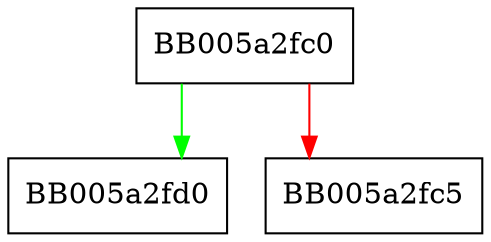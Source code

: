 digraph ENGINE_set_name {
  node [shape="box"];
  graph [splines=ortho];
  BB005a2fc0 -> BB005a2fd0 [color="green"];
  BB005a2fc0 -> BB005a2fc5 [color="red"];
}